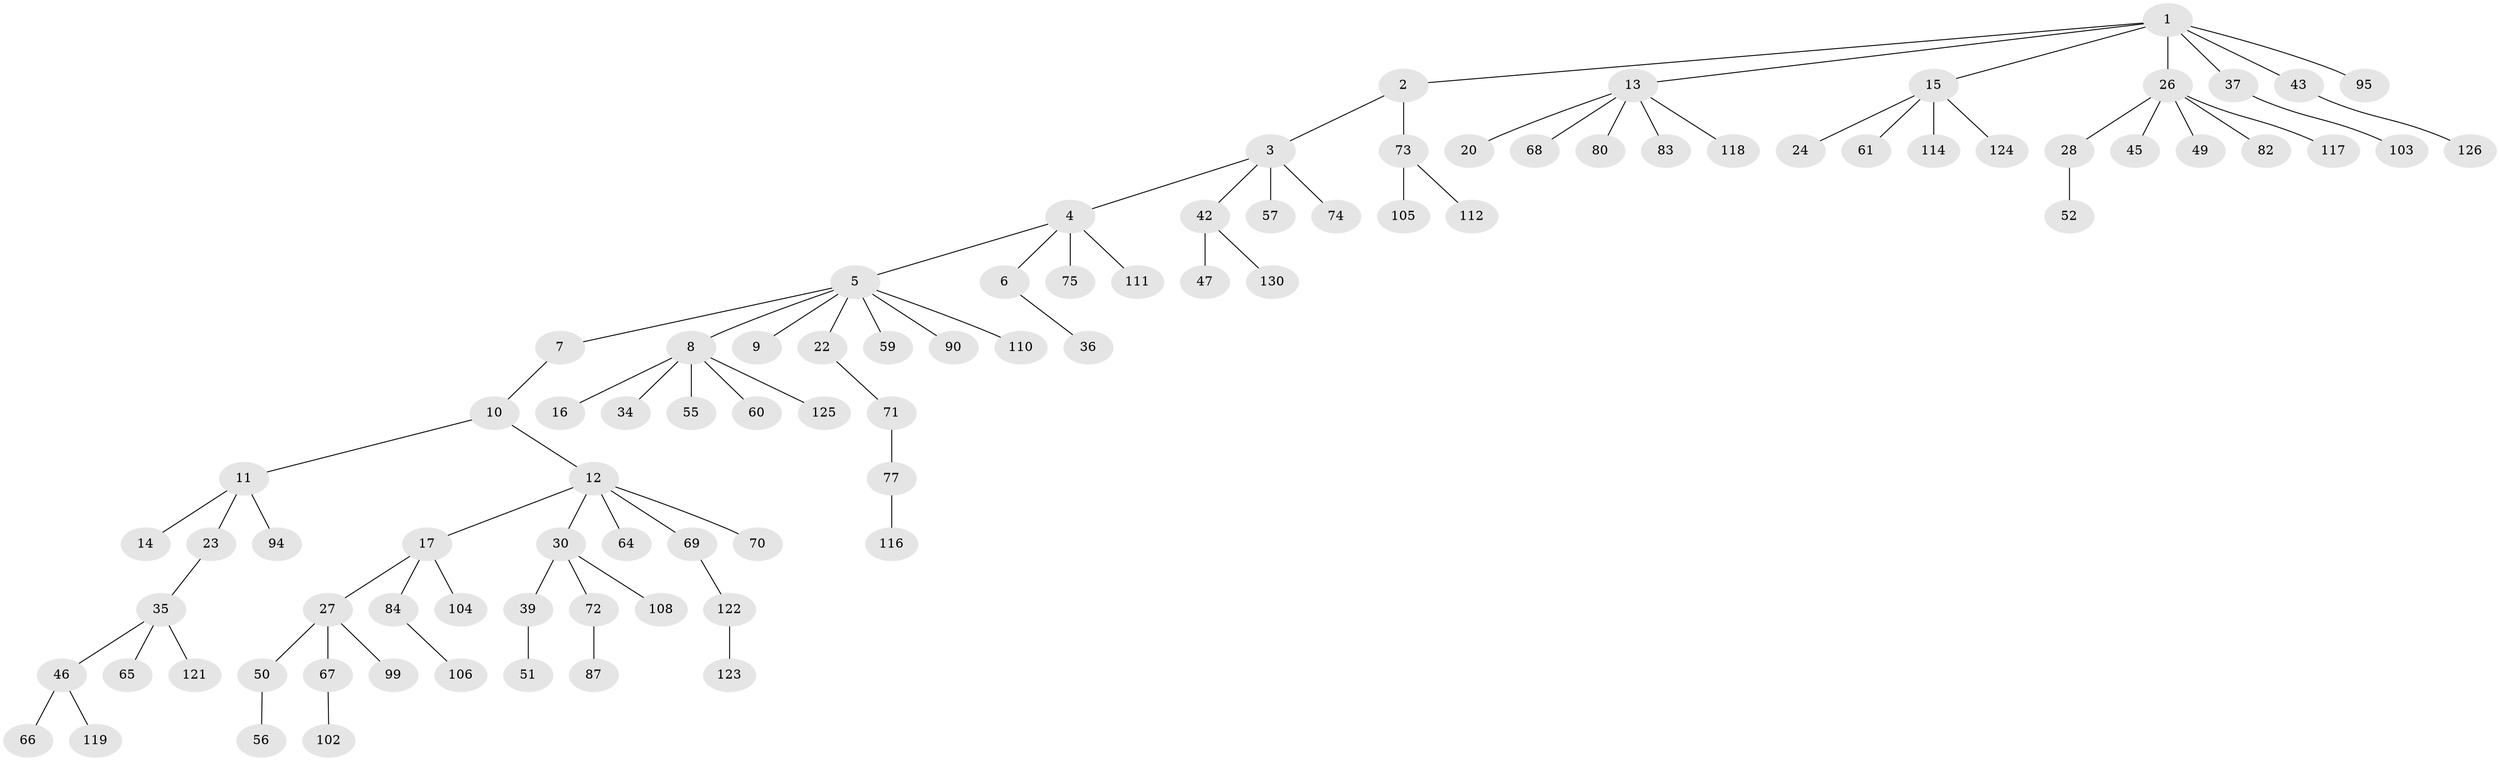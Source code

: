 // Generated by graph-tools (version 1.1) at 2025/52/02/27/25 19:52:10]
// undirected, 88 vertices, 87 edges
graph export_dot {
graph [start="1"]
  node [color=gray90,style=filled];
  1 [super="+98"];
  2 [super="+120"];
  3 [super="+31"];
  4 [super="+21"];
  5 [super="+44"];
  6 [super="+101"];
  7;
  8 [super="+19"];
  9;
  10 [super="+127"];
  11 [super="+38"];
  12 [super="+29"];
  13 [super="+18"];
  14;
  15 [super="+76"];
  16;
  17 [super="+53"];
  20 [super="+62"];
  22 [super="+33"];
  23 [super="+25"];
  24;
  26 [super="+48"];
  27 [super="+32"];
  28;
  30 [super="+40"];
  34;
  35 [super="+54"];
  36 [super="+41"];
  37 [super="+78"];
  39 [super="+100"];
  42 [super="+58"];
  43 [super="+91"];
  45;
  46 [super="+63"];
  47;
  49;
  50 [super="+115"];
  51;
  52 [super="+113"];
  55;
  56 [super="+129"];
  57;
  59;
  60 [super="+93"];
  61 [super="+92"];
  64;
  65 [super="+79"];
  66;
  67 [super="+88"];
  68;
  69 [super="+107"];
  70;
  71 [super="+81"];
  72;
  73 [super="+109"];
  74;
  75 [super="+96"];
  77 [super="+86"];
  80;
  82;
  83 [super="+89"];
  84 [super="+85"];
  87 [super="+97"];
  90;
  94;
  95;
  99;
  102;
  103;
  104;
  105;
  106;
  108;
  110 [super="+128"];
  111;
  112;
  114;
  116;
  117;
  118;
  119;
  121;
  122;
  123;
  124;
  125;
  126;
  130;
  1 -- 2;
  1 -- 13;
  1 -- 15;
  1 -- 26;
  1 -- 37;
  1 -- 43;
  1 -- 95;
  2 -- 3;
  2 -- 73;
  3 -- 4;
  3 -- 74;
  3 -- 57;
  3 -- 42;
  4 -- 5;
  4 -- 6;
  4 -- 75;
  4 -- 111;
  5 -- 7;
  5 -- 8;
  5 -- 9;
  5 -- 22;
  5 -- 90;
  5 -- 59;
  5 -- 110;
  6 -- 36;
  7 -- 10;
  8 -- 16;
  8 -- 34;
  8 -- 55;
  8 -- 60;
  8 -- 125;
  10 -- 11;
  10 -- 12;
  11 -- 14;
  11 -- 23;
  11 -- 94;
  12 -- 17;
  12 -- 30;
  12 -- 69;
  12 -- 64;
  12 -- 70;
  13 -- 20;
  13 -- 118;
  13 -- 80;
  13 -- 83;
  13 -- 68;
  15 -- 24;
  15 -- 61;
  15 -- 124;
  15 -- 114;
  17 -- 27;
  17 -- 104;
  17 -- 84;
  22 -- 71;
  23 -- 35;
  26 -- 28;
  26 -- 45;
  26 -- 82;
  26 -- 49;
  26 -- 117;
  27 -- 50;
  27 -- 99;
  27 -- 67;
  28 -- 52;
  30 -- 39;
  30 -- 72;
  30 -- 108;
  35 -- 46;
  35 -- 65;
  35 -- 121;
  37 -- 103;
  39 -- 51;
  42 -- 47;
  42 -- 130;
  43 -- 126;
  46 -- 66;
  46 -- 119;
  50 -- 56;
  67 -- 102;
  69 -- 122;
  71 -- 77;
  72 -- 87;
  73 -- 105;
  73 -- 112;
  77 -- 116;
  84 -- 106;
  122 -- 123;
}

